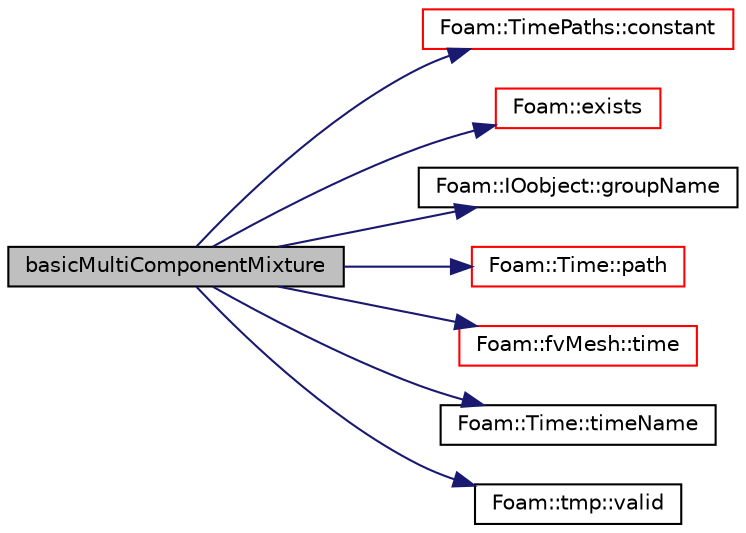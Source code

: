 digraph "basicMultiComponentMixture"
{
  bgcolor="transparent";
  edge [fontname="Helvetica",fontsize="10",labelfontname="Helvetica",labelfontsize="10"];
  node [fontname="Helvetica",fontsize="10",shape=record];
  rankdir="LR";
  Node0 [label="basicMultiComponentMixture",height=0.2,width=0.4,color="black", fillcolor="grey75", style="filled", fontcolor="black"];
  Node0 -> Node1 [color="midnightblue",fontsize="10",style="solid",fontname="Helvetica"];
  Node1 [label="Foam::TimePaths::constant",height=0.2,width=0.4,color="red",URL="$a27461.html#ab16cfc6e7be33ff5683a856ae077433c",tooltip="Return constant name. "];
  Node0 -> Node3 [color="midnightblue",fontsize="10",style="solid",fontname="Helvetica"];
  Node3 [label="Foam::exists",height=0.2,width=0.4,color="red",URL="$a21851.html#a361e3374754d656658e0dc4a8310ce32",tooltip="Does the name exist (as DIRECTORY or FILE) in the file system? "];
  Node0 -> Node10 [color="midnightblue",fontsize="10",style="solid",fontname="Helvetica"];
  Node10 [label="Foam::IOobject::groupName",height=0.2,width=0.4,color="black",URL="$a27249.html#ad5705e6da2a025ad75b4cf5d748d7d30"];
  Node0 -> Node11 [color="midnightblue",fontsize="10",style="solid",fontname="Helvetica"];
  Node11 [label="Foam::Time::path",height=0.2,width=0.4,color="red",URL="$a27457.html#a3a68a482f9904838898709bec94fedc5",tooltip="Return path. "];
  Node0 -> Node16 [color="midnightblue",fontsize="10",style="solid",fontname="Helvetica"];
  Node16 [label="Foam::fvMesh::time",height=0.2,width=0.4,color="red",URL="$a23593.html#a0d94096809fe3376b29a2a29ca11bb18",tooltip="Return the top-level database. "];
  Node0 -> Node18 [color="midnightblue",fontsize="10",style="solid",fontname="Helvetica"];
  Node18 [label="Foam::Time::timeName",height=0.2,width=0.4,color="black",URL="$a27457.html#a5ae6a110de1b22323e19a46943c7f0c1",tooltip="Return time name of given scalar time. "];
  Node0 -> Node19 [color="midnightblue",fontsize="10",style="solid",fontname="Helvetica"];
  Node19 [label="Foam::tmp::valid",height=0.2,width=0.4,color="black",URL="$a27077.html#a315419f26d3c59fa143b49b90a019049",tooltip="Is this temporary object valid,. "];
}
